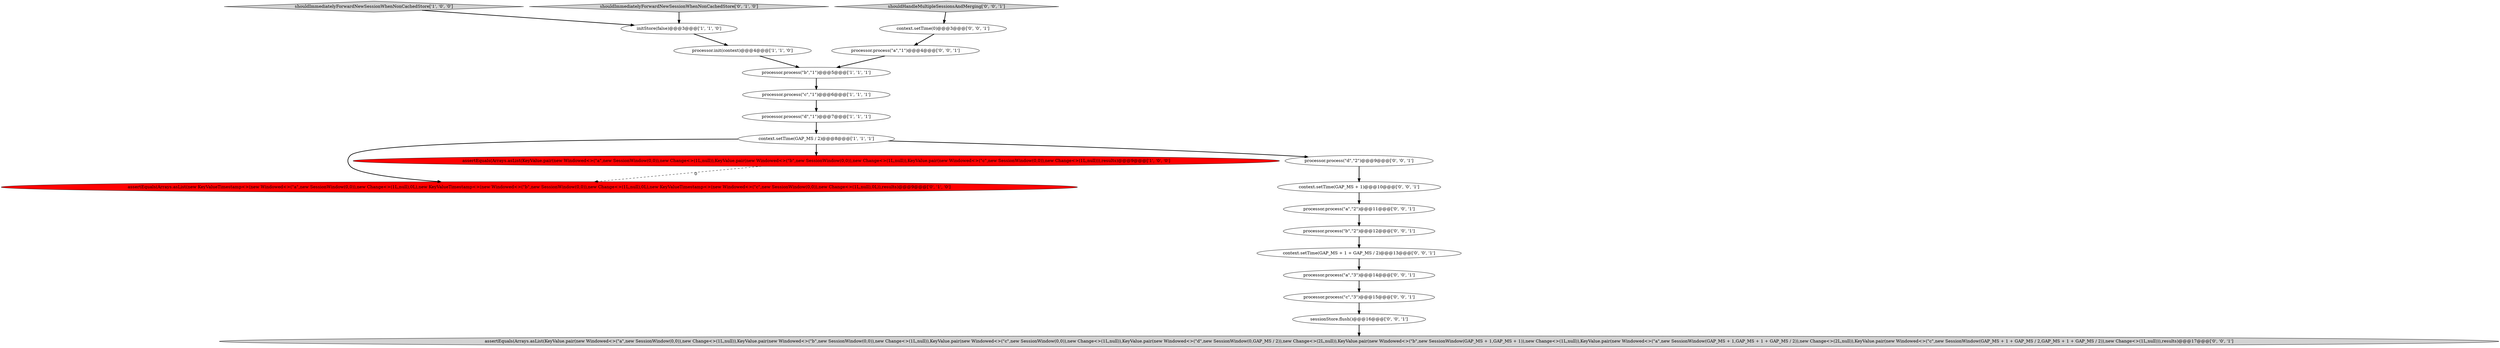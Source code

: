 digraph {
13 [style = filled, label = "context.setTime(GAP_MS + 1)@@@10@@@['0', '0', '1']", fillcolor = white, shape = ellipse image = "AAA0AAABBB3BBB"];
3 [style = filled, label = "initStore(false)@@@3@@@['1', '1', '0']", fillcolor = white, shape = ellipse image = "AAA0AAABBB1BBB"];
8 [style = filled, label = "assertEquals(Arrays.asList(new KeyValueTimestamp<>(new Windowed<>(\"a\",new SessionWindow(0,0)),new Change<>(1L,null),0L),new KeyValueTimestamp<>(new Windowed<>(\"b\",new SessionWindow(0,0)),new Change<>(1L,null),0L),new KeyValueTimestamp<>(new Windowed<>(\"c\",new SessionWindow(0,0)),new Change<>(1L,null),0L)),results)@@@9@@@['0', '1', '0']", fillcolor = red, shape = ellipse image = "AAA1AAABBB2BBB"];
17 [style = filled, label = "assertEquals(Arrays.asList(KeyValue.pair(new Windowed<>(\"a\",new SessionWindow(0,0)),new Change<>(1L,null)),KeyValue.pair(new Windowed<>(\"b\",new SessionWindow(0,0)),new Change<>(1L,null)),KeyValue.pair(new Windowed<>(\"c\",new SessionWindow(0,0)),new Change<>(1L,null)),KeyValue.pair(new Windowed<>(\"d\",new SessionWindow(0,GAP_MS / 2)),new Change<>(2L,null)),KeyValue.pair(new Windowed<>(\"b\",new SessionWindow(GAP_MS + 1,GAP_MS + 1)),new Change<>(1L,null)),KeyValue.pair(new Windowed<>(\"a\",new SessionWindow(GAP_MS + 1,GAP_MS + 1 + GAP_MS / 2)),new Change<>(2L,null)),KeyValue.pair(new Windowed<>(\"c\",new SessionWindow(GAP_MS + 1 + GAP_MS / 2,GAP_MS + 1 + GAP_MS / 2)),new Change<>(1L,null))),results)@@@17@@@['0', '0', '1']", fillcolor = lightgray, shape = ellipse image = "AAA0AAABBB3BBB"];
14 [style = filled, label = "shouldHandleMultipleSessionsAndMerging['0', '0', '1']", fillcolor = lightgray, shape = diamond image = "AAA0AAABBB3BBB"];
11 [style = filled, label = "processor.process(\"b\",\"2\")@@@12@@@['0', '0', '1']", fillcolor = white, shape = ellipse image = "AAA0AAABBB3BBB"];
1 [style = filled, label = "context.setTime(GAP_MS / 2)@@@8@@@['1', '1', '1']", fillcolor = white, shape = ellipse image = "AAA0AAABBB1BBB"];
2 [style = filled, label = "processor.process(\"d\",\"1\")@@@7@@@['1', '1', '1']", fillcolor = white, shape = ellipse image = "AAA0AAABBB1BBB"];
12 [style = filled, label = "sessionStore.flush()@@@16@@@['0', '0', '1']", fillcolor = white, shape = ellipse image = "AAA0AAABBB3BBB"];
4 [style = filled, label = "assertEquals(Arrays.asList(KeyValue.pair(new Windowed<>(\"a\",new SessionWindow(0,0)),new Change<>(1L,null)),KeyValue.pair(new Windowed<>(\"b\",new SessionWindow(0,0)),new Change<>(1L,null)),KeyValue.pair(new Windowed<>(\"c\",new SessionWindow(0,0)),new Change<>(1L,null))),results)@@@9@@@['1', '0', '0']", fillcolor = red, shape = ellipse image = "AAA1AAABBB1BBB"];
7 [style = filled, label = "shouldImmediatelyForwardNewSessionWhenNonCachedStore['1', '0', '0']", fillcolor = lightgray, shape = diamond image = "AAA0AAABBB1BBB"];
9 [style = filled, label = "shouldImmediatelyForwardNewSessionWhenNonCachedStore['0', '1', '0']", fillcolor = lightgray, shape = diamond image = "AAA0AAABBB2BBB"];
0 [style = filled, label = "processor.init(context)@@@4@@@['1', '1', '0']", fillcolor = white, shape = ellipse image = "AAA0AAABBB1BBB"];
16 [style = filled, label = "processor.process(\"a\",\"1\")@@@4@@@['0', '0', '1']", fillcolor = white, shape = ellipse image = "AAA0AAABBB3BBB"];
19 [style = filled, label = "processor.process(\"c\",\"3\")@@@15@@@['0', '0', '1']", fillcolor = white, shape = ellipse image = "AAA0AAABBB3BBB"];
10 [style = filled, label = "context.setTime(0)@@@3@@@['0', '0', '1']", fillcolor = white, shape = ellipse image = "AAA0AAABBB3BBB"];
21 [style = filled, label = "processor.process(\"a\",\"3\")@@@14@@@['0', '0', '1']", fillcolor = white, shape = ellipse image = "AAA0AAABBB3BBB"];
20 [style = filled, label = "context.setTime(GAP_MS + 1 + GAP_MS / 2)@@@13@@@['0', '0', '1']", fillcolor = white, shape = ellipse image = "AAA0AAABBB3BBB"];
15 [style = filled, label = "processor.process(\"a\",\"2\")@@@11@@@['0', '0', '1']", fillcolor = white, shape = ellipse image = "AAA0AAABBB3BBB"];
5 [style = filled, label = "processor.process(\"b\",\"1\")@@@5@@@['1', '1', '1']", fillcolor = white, shape = ellipse image = "AAA0AAABBB1BBB"];
6 [style = filled, label = "processor.process(\"c\",\"1\")@@@6@@@['1', '1', '1']", fillcolor = white, shape = ellipse image = "AAA0AAABBB1BBB"];
18 [style = filled, label = "processor.process(\"d\",\"2\")@@@9@@@['0', '0', '1']", fillcolor = white, shape = ellipse image = "AAA0AAABBB3BBB"];
11->20 [style = bold, label=""];
1->4 [style = bold, label=""];
1->8 [style = bold, label=""];
21->19 [style = bold, label=""];
19->12 [style = bold, label=""];
2->1 [style = bold, label=""];
12->17 [style = bold, label=""];
14->10 [style = bold, label=""];
1->18 [style = bold, label=""];
7->3 [style = bold, label=""];
3->0 [style = bold, label=""];
6->2 [style = bold, label=""];
20->21 [style = bold, label=""];
5->6 [style = bold, label=""];
10->16 [style = bold, label=""];
15->11 [style = bold, label=""];
4->8 [style = dashed, label="0"];
18->13 [style = bold, label=""];
16->5 [style = bold, label=""];
9->3 [style = bold, label=""];
13->15 [style = bold, label=""];
0->5 [style = bold, label=""];
}
